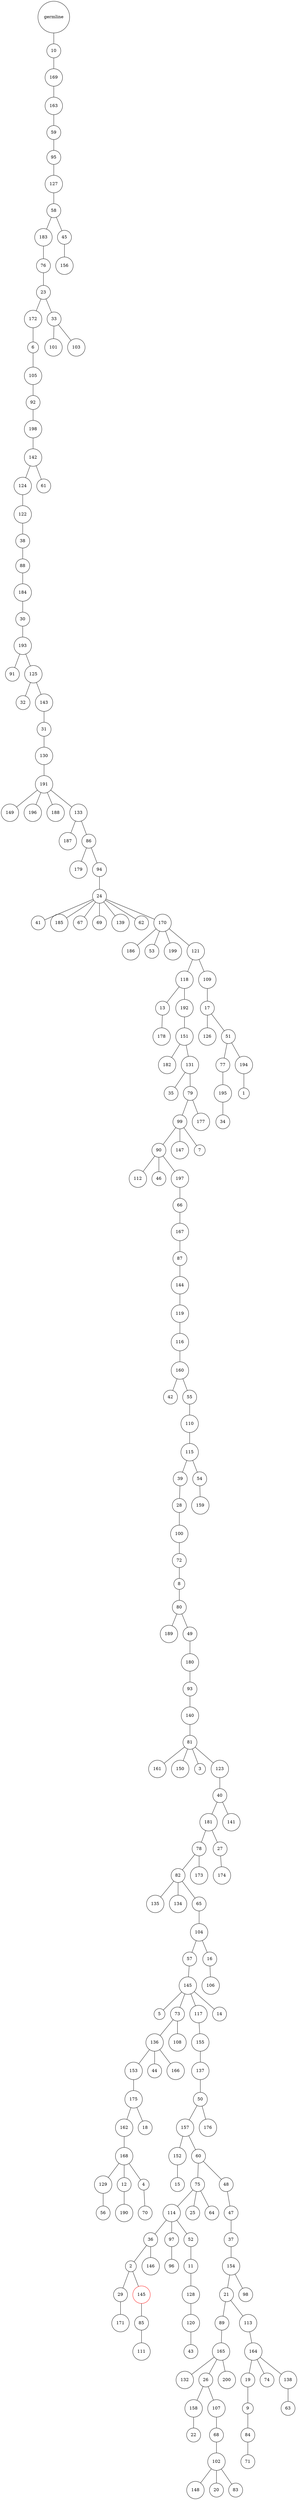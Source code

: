 graph {
	rankdir=UD;
	splines=line;
	node [shape=circle]
	"0x7fa77db48be0" [label="germline"];
	"0x7fa77db48c10" [label="10"];
	"0x7fa77db48be0" -- "0x7fa77db48c10" ;
	"0x7fa77db48c40" [label="169"];
	"0x7fa77db48c10" -- "0x7fa77db48c40" ;
	"0x7fa77db48c70" [label="163"];
	"0x7fa77db48c40" -- "0x7fa77db48c70" ;
	"0x7fa77db48ca0" [label="59"];
	"0x7fa77db48c70" -- "0x7fa77db48ca0" ;
	"0x7fa77db48cd0" [label="95"];
	"0x7fa77db48ca0" -- "0x7fa77db48cd0" ;
	"0x7fa77db48d00" [label="127"];
	"0x7fa77db48cd0" -- "0x7fa77db48d00" ;
	"0x7fa77db48d30" [label="58"];
	"0x7fa77db48d00" -- "0x7fa77db48d30" ;
	"0x7fa77db48d60" [label="183"];
	"0x7fa77db48d30" -- "0x7fa77db48d60" ;
	"0x7fa77db48d90" [label="76"];
	"0x7fa77db48d60" -- "0x7fa77db48d90" ;
	"0x7fa77db48dc0" [label="23"];
	"0x7fa77db48d90" -- "0x7fa77db48dc0" ;
	"0x7fa77db48df0" [label="172"];
	"0x7fa77db48dc0" -- "0x7fa77db48df0" ;
	"0x7fa77db48e20" [label="6"];
	"0x7fa77db48df0" -- "0x7fa77db48e20" ;
	"0x7fa77db48e50" [label="105"];
	"0x7fa77db48e20" -- "0x7fa77db48e50" ;
	"0x7fa77db48e80" [label="92"];
	"0x7fa77db48e50" -- "0x7fa77db48e80" ;
	"0x7fa77db48eb0" [label="198"];
	"0x7fa77db48e80" -- "0x7fa77db48eb0" ;
	"0x7fa77db48ee0" [label="142"];
	"0x7fa77db48eb0" -- "0x7fa77db48ee0" ;
	"0x7fa77db48f10" [label="124"];
	"0x7fa77db48ee0" -- "0x7fa77db48f10" ;
	"0x7fa77db48f40" [label="122"];
	"0x7fa77db48f10" -- "0x7fa77db48f40" ;
	"0x7fa77db48f70" [label="38"];
	"0x7fa77db48f40" -- "0x7fa77db48f70" ;
	"0x7fa77db48fa0" [label="88"];
	"0x7fa77db48f70" -- "0x7fa77db48fa0" ;
	"0x7fa77db48fd0" [label="184"];
	"0x7fa77db48fa0" -- "0x7fa77db48fd0" ;
	"0x7fa77db4a040" [label="30"];
	"0x7fa77db48fd0" -- "0x7fa77db4a040" ;
	"0x7fa77db4a070" [label="193"];
	"0x7fa77db4a040" -- "0x7fa77db4a070" ;
	"0x7fa77db4a0a0" [label="91"];
	"0x7fa77db4a070" -- "0x7fa77db4a0a0" ;
	"0x7fa77db4a0d0" [label="125"];
	"0x7fa77db4a070" -- "0x7fa77db4a0d0" ;
	"0x7fa77db4a100" [label="32"];
	"0x7fa77db4a0d0" -- "0x7fa77db4a100" ;
	"0x7fa77db4a130" [label="143"];
	"0x7fa77db4a0d0" -- "0x7fa77db4a130" ;
	"0x7fa77db4a160" [label="31"];
	"0x7fa77db4a130" -- "0x7fa77db4a160" ;
	"0x7fa77db4a190" [label="130"];
	"0x7fa77db4a160" -- "0x7fa77db4a190" ;
	"0x7fa77db4a1c0" [label="191"];
	"0x7fa77db4a190" -- "0x7fa77db4a1c0" ;
	"0x7fa77db4a1f0" [label="149"];
	"0x7fa77db4a1c0" -- "0x7fa77db4a1f0" ;
	"0x7fa77db4a220" [label="196"];
	"0x7fa77db4a1c0" -- "0x7fa77db4a220" ;
	"0x7fa77db4a250" [label="188"];
	"0x7fa77db4a1c0" -- "0x7fa77db4a250" ;
	"0x7fa77db4a280" [label="133"];
	"0x7fa77db4a1c0" -- "0x7fa77db4a280" ;
	"0x7fa77db4a2b0" [label="187"];
	"0x7fa77db4a280" -- "0x7fa77db4a2b0" ;
	"0x7fa77db4a2e0" [label="86"];
	"0x7fa77db4a280" -- "0x7fa77db4a2e0" ;
	"0x7fa77db4a310" [label="179"];
	"0x7fa77db4a2e0" -- "0x7fa77db4a310" ;
	"0x7fa77db4a340" [label="94"];
	"0x7fa77db4a2e0" -- "0x7fa77db4a340" ;
	"0x7fa77db4a370" [label="24"];
	"0x7fa77db4a340" -- "0x7fa77db4a370" ;
	"0x7fa77db4a3a0" [label="41"];
	"0x7fa77db4a370" -- "0x7fa77db4a3a0" ;
	"0x7fa77db4a3d0" [label="185"];
	"0x7fa77db4a370" -- "0x7fa77db4a3d0" ;
	"0x7fa77db4a400" [label="67"];
	"0x7fa77db4a370" -- "0x7fa77db4a400" ;
	"0x7fa77db4a430" [label="69"];
	"0x7fa77db4a370" -- "0x7fa77db4a430" ;
	"0x7fa77db4a460" [label="139"];
	"0x7fa77db4a370" -- "0x7fa77db4a460" ;
	"0x7fa77db4a490" [label="62"];
	"0x7fa77db4a370" -- "0x7fa77db4a490" ;
	"0x7fa77db4a4c0" [label="170"];
	"0x7fa77db4a370" -- "0x7fa77db4a4c0" ;
	"0x7fa77db4a4f0" [label="186"];
	"0x7fa77db4a4c0" -- "0x7fa77db4a4f0" ;
	"0x7fa77db4a520" [label="53"];
	"0x7fa77db4a4c0" -- "0x7fa77db4a520" ;
	"0x7fa77db4a550" [label="199"];
	"0x7fa77db4a4c0" -- "0x7fa77db4a550" ;
	"0x7fa77db4a580" [label="121"];
	"0x7fa77db4a4c0" -- "0x7fa77db4a580" ;
	"0x7fa77db4a5b0" [label="118"];
	"0x7fa77db4a580" -- "0x7fa77db4a5b0" ;
	"0x7fa77db4a5e0" [label="13"];
	"0x7fa77db4a5b0" -- "0x7fa77db4a5e0" ;
	"0x7fa77db4a610" [label="178"];
	"0x7fa77db4a5e0" -- "0x7fa77db4a610" ;
	"0x7fa77db4a640" [label="192"];
	"0x7fa77db4a5b0" -- "0x7fa77db4a640" ;
	"0x7fa77db4a670" [label="151"];
	"0x7fa77db4a640" -- "0x7fa77db4a670" ;
	"0x7fa77db4a6a0" [label="182"];
	"0x7fa77db4a670" -- "0x7fa77db4a6a0" ;
	"0x7fa77db4a6d0" [label="131"];
	"0x7fa77db4a670" -- "0x7fa77db4a6d0" ;
	"0x7fa77db4a700" [label="35"];
	"0x7fa77db4a6d0" -- "0x7fa77db4a700" ;
	"0x7fa77db4a730" [label="79"];
	"0x7fa77db4a6d0" -- "0x7fa77db4a730" ;
	"0x7fa77db4a760" [label="99"];
	"0x7fa77db4a730" -- "0x7fa77db4a760" ;
	"0x7fa77db4a790" [label="90"];
	"0x7fa77db4a760" -- "0x7fa77db4a790" ;
	"0x7fa77db4a7c0" [label="112"];
	"0x7fa77db4a790" -- "0x7fa77db4a7c0" ;
	"0x7fa77db4a7f0" [label="46"];
	"0x7fa77db4a790" -- "0x7fa77db4a7f0" ;
	"0x7fa77db4a820" [label="197"];
	"0x7fa77db4a790" -- "0x7fa77db4a820" ;
	"0x7fa77db4a850" [label="66"];
	"0x7fa77db4a820" -- "0x7fa77db4a850" ;
	"0x7fa77db4a880" [label="167"];
	"0x7fa77db4a850" -- "0x7fa77db4a880" ;
	"0x7fa77db4a8b0" [label="87"];
	"0x7fa77db4a880" -- "0x7fa77db4a8b0" ;
	"0x7fa77db4a8e0" [label="144"];
	"0x7fa77db4a8b0" -- "0x7fa77db4a8e0" ;
	"0x7fa77db4a910" [label="119"];
	"0x7fa77db4a8e0" -- "0x7fa77db4a910" ;
	"0x7fa77db4a940" [label="116"];
	"0x7fa77db4a910" -- "0x7fa77db4a940" ;
	"0x7fa77db4a970" [label="160"];
	"0x7fa77db4a940" -- "0x7fa77db4a970" ;
	"0x7fa77db4a9a0" [label="42"];
	"0x7fa77db4a970" -- "0x7fa77db4a9a0" ;
	"0x7fa77db4a9d0" [label="55"];
	"0x7fa77db4a970" -- "0x7fa77db4a9d0" ;
	"0x7fa77db4aa00" [label="110"];
	"0x7fa77db4a9d0" -- "0x7fa77db4aa00" ;
	"0x7fa77db4aa30" [label="115"];
	"0x7fa77db4aa00" -- "0x7fa77db4aa30" ;
	"0x7fa77db4aa60" [label="39"];
	"0x7fa77db4aa30" -- "0x7fa77db4aa60" ;
	"0x7fa77db4aa90" [label="28"];
	"0x7fa77db4aa60" -- "0x7fa77db4aa90" ;
	"0x7fa77db4aac0" [label="100"];
	"0x7fa77db4aa90" -- "0x7fa77db4aac0" ;
	"0x7fa77db4aaf0" [label="72"];
	"0x7fa77db4aac0" -- "0x7fa77db4aaf0" ;
	"0x7fa77db4ab20" [label="8"];
	"0x7fa77db4aaf0" -- "0x7fa77db4ab20" ;
	"0x7fa77db4ab50" [label="80"];
	"0x7fa77db4ab20" -- "0x7fa77db4ab50" ;
	"0x7fa77db4ab80" [label="189"];
	"0x7fa77db4ab50" -- "0x7fa77db4ab80" ;
	"0x7fa77db4abb0" [label="49"];
	"0x7fa77db4ab50" -- "0x7fa77db4abb0" ;
	"0x7fa77db4abe0" [label="180"];
	"0x7fa77db4abb0" -- "0x7fa77db4abe0" ;
	"0x7fa77db4ac10" [label="93"];
	"0x7fa77db4abe0" -- "0x7fa77db4ac10" ;
	"0x7fa77db4ac40" [label="140"];
	"0x7fa77db4ac10" -- "0x7fa77db4ac40" ;
	"0x7fa77db4ac70" [label="81"];
	"0x7fa77db4ac40" -- "0x7fa77db4ac70" ;
	"0x7fa77db4aca0" [label="161"];
	"0x7fa77db4ac70" -- "0x7fa77db4aca0" ;
	"0x7fa77db4acd0" [label="150"];
	"0x7fa77db4ac70" -- "0x7fa77db4acd0" ;
	"0x7fa77db4ad00" [label="3"];
	"0x7fa77db4ac70" -- "0x7fa77db4ad00" ;
	"0x7fa77db4ad30" [label="123"];
	"0x7fa77db4ac70" -- "0x7fa77db4ad30" ;
	"0x7fa77db4ad60" [label="40"];
	"0x7fa77db4ad30" -- "0x7fa77db4ad60" ;
	"0x7fa77db4ad90" [label="181"];
	"0x7fa77db4ad60" -- "0x7fa77db4ad90" ;
	"0x7fa77db4adc0" [label="78"];
	"0x7fa77db4ad90" -- "0x7fa77db4adc0" ;
	"0x7fa77db4adf0" [label="82"];
	"0x7fa77db4adc0" -- "0x7fa77db4adf0" ;
	"0x7fa77db4ae20" [label="135"];
	"0x7fa77db4adf0" -- "0x7fa77db4ae20" ;
	"0x7fa77db4ae50" [label="134"];
	"0x7fa77db4adf0" -- "0x7fa77db4ae50" ;
	"0x7fa77db4ae80" [label="65"];
	"0x7fa77db4adf0" -- "0x7fa77db4ae80" ;
	"0x7fa77db4aeb0" [label="104"];
	"0x7fa77db4ae80" -- "0x7fa77db4aeb0" ;
	"0x7fa77db4aee0" [label="57"];
	"0x7fa77db4aeb0" -- "0x7fa77db4aee0" ;
	"0x7fa77db4af10" [label="145"];
	"0x7fa77db4aee0" -- "0x7fa77db4af10" ;
	"0x7fa77db4af40" [label="5"];
	"0x7fa77db4af10" -- "0x7fa77db4af40" ;
	"0x7fa77db4af70" [label="73"];
	"0x7fa77db4af10" -- "0x7fa77db4af70" ;
	"0x7fa77db4afa0" [label="136"];
	"0x7fa77db4af70" -- "0x7fa77db4afa0" ;
	"0x7fa77db4afd0" [label="153"];
	"0x7fa77db4afa0" -- "0x7fa77db4afd0" ;
	"0x7fa77db4e040" [label="175"];
	"0x7fa77db4afd0" -- "0x7fa77db4e040" ;
	"0x7fa77db4e070" [label="162"];
	"0x7fa77db4e040" -- "0x7fa77db4e070" ;
	"0x7fa77db4e0a0" [label="168"];
	"0x7fa77db4e070" -- "0x7fa77db4e0a0" ;
	"0x7fa77db4e0d0" [label="129"];
	"0x7fa77db4e0a0" -- "0x7fa77db4e0d0" ;
	"0x7fa77db4e100" [label="56"];
	"0x7fa77db4e0d0" -- "0x7fa77db4e100" ;
	"0x7fa77db4e130" [label="12"];
	"0x7fa77db4e0a0" -- "0x7fa77db4e130" ;
	"0x7fa77db4e160" [label="190"];
	"0x7fa77db4e130" -- "0x7fa77db4e160" ;
	"0x7fa77db4e190" [label="4"];
	"0x7fa77db4e0a0" -- "0x7fa77db4e190" ;
	"0x7fa77db4e1c0" [label="70"];
	"0x7fa77db4e190" -- "0x7fa77db4e1c0" ;
	"0x7fa77db4e1f0" [label="18"];
	"0x7fa77db4e040" -- "0x7fa77db4e1f0" ;
	"0x7fa77db4e220" [label="44"];
	"0x7fa77db4afa0" -- "0x7fa77db4e220" ;
	"0x7fa77db4e250" [label="166"];
	"0x7fa77db4afa0" -- "0x7fa77db4e250" ;
	"0x7fa77db4e280" [label="108"];
	"0x7fa77db4af70" -- "0x7fa77db4e280" ;
	"0x7fa77db4e2b0" [label="117"];
	"0x7fa77db4af10" -- "0x7fa77db4e2b0" ;
	"0x7fa77db4e2e0" [label="155"];
	"0x7fa77db4e2b0" -- "0x7fa77db4e2e0" ;
	"0x7fa77db4e310" [label="137"];
	"0x7fa77db4e2e0" -- "0x7fa77db4e310" ;
	"0x7fa77db4e340" [label="50"];
	"0x7fa77db4e310" -- "0x7fa77db4e340" ;
	"0x7fa77db4e370" [label="157"];
	"0x7fa77db4e340" -- "0x7fa77db4e370" ;
	"0x7fa77db4e3a0" [label="152"];
	"0x7fa77db4e370" -- "0x7fa77db4e3a0" ;
	"0x7fa77db4e3d0" [label="15"];
	"0x7fa77db4e3a0" -- "0x7fa77db4e3d0" ;
	"0x7fa77db4e400" [label="60"];
	"0x7fa77db4e370" -- "0x7fa77db4e400" ;
	"0x7fa77db4e430" [label="75"];
	"0x7fa77db4e400" -- "0x7fa77db4e430" ;
	"0x7fa77db4e460" [label="114"];
	"0x7fa77db4e430" -- "0x7fa77db4e460" ;
	"0x7fa77db4e490" [label="36"];
	"0x7fa77db4e460" -- "0x7fa77db4e490" ;
	"0x7fa77db4e4c0" [label="2"];
	"0x7fa77db4e490" -- "0x7fa77db4e4c0" ;
	"0x7fa77db4e4f0" [label="29"];
	"0x7fa77db4e4c0" -- "0x7fa77db4e4f0" ;
	"0x7fa77db4e520" [label="171"];
	"0x7fa77db4e4f0" -- "0x7fa77db4e520" ;
	"0x7fa77db4e550" [label="145",color="red"];
	"0x7fa77db4e4c0" -- "0x7fa77db4e550" ;
	"0x7fa77db4e580" [label="85"];
	"0x7fa77db4e550" -- "0x7fa77db4e580" ;
	"0x7fa77db4e5b0" [label="111"];
	"0x7fa77db4e580" -- "0x7fa77db4e5b0" ;
	"0x7fa77db4e5e0" [label="146"];
	"0x7fa77db4e490" -- "0x7fa77db4e5e0" ;
	"0x7fa77db4e610" [label="97"];
	"0x7fa77db4e460" -- "0x7fa77db4e610" ;
	"0x7fa77db4e640" [label="96"];
	"0x7fa77db4e610" -- "0x7fa77db4e640" ;
	"0x7fa77db4e670" [label="52"];
	"0x7fa77db4e460" -- "0x7fa77db4e670" ;
	"0x7fa77db4e6a0" [label="11"];
	"0x7fa77db4e670" -- "0x7fa77db4e6a0" ;
	"0x7fa77db4e6d0" [label="128"];
	"0x7fa77db4e6a0" -- "0x7fa77db4e6d0" ;
	"0x7fa77db4e700" [label="120"];
	"0x7fa77db4e6d0" -- "0x7fa77db4e700" ;
	"0x7fa77db4e730" [label="43"];
	"0x7fa77db4e700" -- "0x7fa77db4e730" ;
	"0x7fa77db4e760" [label="25"];
	"0x7fa77db4e430" -- "0x7fa77db4e760" ;
	"0x7fa77db4e790" [label="64"];
	"0x7fa77db4e430" -- "0x7fa77db4e790" ;
	"0x7fa77db4e7c0" [label="48"];
	"0x7fa77db4e400" -- "0x7fa77db4e7c0" ;
	"0x7fa77db4e7f0" [label="47"];
	"0x7fa77db4e7c0" -- "0x7fa77db4e7f0" ;
	"0x7fa77db4e820" [label="37"];
	"0x7fa77db4e7f0" -- "0x7fa77db4e820" ;
	"0x7fa77db4e850" [label="154"];
	"0x7fa77db4e820" -- "0x7fa77db4e850" ;
	"0x7fa77db4e880" [label="21"];
	"0x7fa77db4e850" -- "0x7fa77db4e880" ;
	"0x7fa77db4e8b0" [label="89"];
	"0x7fa77db4e880" -- "0x7fa77db4e8b0" ;
	"0x7fa77db4e8e0" [label="165"];
	"0x7fa77db4e8b0" -- "0x7fa77db4e8e0" ;
	"0x7fa77db4e910" [label="132"];
	"0x7fa77db4e8e0" -- "0x7fa77db4e910" ;
	"0x7fa77db4e940" [label="26"];
	"0x7fa77db4e8e0" -- "0x7fa77db4e940" ;
	"0x7fa77db4e970" [label="158"];
	"0x7fa77db4e940" -- "0x7fa77db4e970" ;
	"0x7fa77db4e9a0" [label="22"];
	"0x7fa77db4e970" -- "0x7fa77db4e9a0" ;
	"0x7fa77db4e9d0" [label="107"];
	"0x7fa77db4e940" -- "0x7fa77db4e9d0" ;
	"0x7fa77db4ea00" [label="68"];
	"0x7fa77db4e9d0" -- "0x7fa77db4ea00" ;
	"0x7fa77db4ea30" [label="102"];
	"0x7fa77db4ea00" -- "0x7fa77db4ea30" ;
	"0x7fa77db4ea60" [label="148"];
	"0x7fa77db4ea30" -- "0x7fa77db4ea60" ;
	"0x7fa77db4ea90" [label="20"];
	"0x7fa77db4ea30" -- "0x7fa77db4ea90" ;
	"0x7fa77db4eac0" [label="83"];
	"0x7fa77db4ea30" -- "0x7fa77db4eac0" ;
	"0x7fa77db4eaf0" [label="200"];
	"0x7fa77db4e8e0" -- "0x7fa77db4eaf0" ;
	"0x7fa77db4eb20" [label="113"];
	"0x7fa77db4e880" -- "0x7fa77db4eb20" ;
	"0x7fa77db4eb50" [label="164"];
	"0x7fa77db4eb20" -- "0x7fa77db4eb50" ;
	"0x7fa77db4eb80" [label="19"];
	"0x7fa77db4eb50" -- "0x7fa77db4eb80" ;
	"0x7fa77db4ebb0" [label="9"];
	"0x7fa77db4eb80" -- "0x7fa77db4ebb0" ;
	"0x7fa77db4ebe0" [label="84"];
	"0x7fa77db4ebb0" -- "0x7fa77db4ebe0" ;
	"0x7fa77db4ec10" [label="71"];
	"0x7fa77db4ebe0" -- "0x7fa77db4ec10" ;
	"0x7fa77db4ec40" [label="74"];
	"0x7fa77db4eb50" -- "0x7fa77db4ec40" ;
	"0x7fa77db4ec70" [label="138"];
	"0x7fa77db4eb50" -- "0x7fa77db4ec70" ;
	"0x7fa77db4eca0" [label="63"];
	"0x7fa77db4ec70" -- "0x7fa77db4eca0" ;
	"0x7fa77db4ecd0" [label="98"];
	"0x7fa77db4e850" -- "0x7fa77db4ecd0" ;
	"0x7fa77db4ed00" [label="176"];
	"0x7fa77db4e340" -- "0x7fa77db4ed00" ;
	"0x7fa77db4ed30" [label="14"];
	"0x7fa77db4af10" -- "0x7fa77db4ed30" ;
	"0x7fa77db4ed60" [label="16"];
	"0x7fa77db4aeb0" -- "0x7fa77db4ed60" ;
	"0x7fa77db4ed90" [label="106"];
	"0x7fa77db4ed60" -- "0x7fa77db4ed90" ;
	"0x7fa77db4edc0" [label="173"];
	"0x7fa77db4adc0" -- "0x7fa77db4edc0" ;
	"0x7fa77db4edf0" [label="27"];
	"0x7fa77db4ad90" -- "0x7fa77db4edf0" ;
	"0x7fa77db4ee20" [label="174"];
	"0x7fa77db4edf0" -- "0x7fa77db4ee20" ;
	"0x7fa77db4ee50" [label="141"];
	"0x7fa77db4ad60" -- "0x7fa77db4ee50" ;
	"0x7fa77db4ee80" [label="54"];
	"0x7fa77db4aa30" -- "0x7fa77db4ee80" ;
	"0x7fa77db4eeb0" [label="159"];
	"0x7fa77db4ee80" -- "0x7fa77db4eeb0" ;
	"0x7fa77db4eee0" [label="147"];
	"0x7fa77db4a760" -- "0x7fa77db4eee0" ;
	"0x7fa77db4ef10" [label="7"];
	"0x7fa77db4a760" -- "0x7fa77db4ef10" ;
	"0x7fa77db4ef40" [label="177"];
	"0x7fa77db4a730" -- "0x7fa77db4ef40" ;
	"0x7fa77db4ef70" [label="109"];
	"0x7fa77db4a580" -- "0x7fa77db4ef70" ;
	"0x7fa77db4efa0" [label="17"];
	"0x7fa77db4ef70" -- "0x7fa77db4efa0" ;
	"0x7fa77db4efd0" [label="126"];
	"0x7fa77db4efa0" -- "0x7fa77db4efd0" ;
	"0x7fa77dae5040" [label="51"];
	"0x7fa77db4efa0" -- "0x7fa77dae5040" ;
	"0x7fa77dae5070" [label="77"];
	"0x7fa77dae5040" -- "0x7fa77dae5070" ;
	"0x7fa77dae50a0" [label="195"];
	"0x7fa77dae5070" -- "0x7fa77dae50a0" ;
	"0x7fa77dae50d0" [label="34"];
	"0x7fa77dae50a0" -- "0x7fa77dae50d0" ;
	"0x7fa77dae5100" [label="194"];
	"0x7fa77dae5040" -- "0x7fa77dae5100" ;
	"0x7fa77dae5130" [label="1"];
	"0x7fa77dae5100" -- "0x7fa77dae5130" ;
	"0x7fa77dae5160" [label="61"];
	"0x7fa77db48ee0" -- "0x7fa77dae5160" ;
	"0x7fa77dae5190" [label="33"];
	"0x7fa77db48dc0" -- "0x7fa77dae5190" ;
	"0x7fa77dae51c0" [label="101"];
	"0x7fa77dae5190" -- "0x7fa77dae51c0" ;
	"0x7fa77dae51f0" [label="103"];
	"0x7fa77dae5190" -- "0x7fa77dae51f0" ;
	"0x7fa77dae5220" [label="45"];
	"0x7fa77db48d30" -- "0x7fa77dae5220" ;
	"0x7fa77dae5250" [label="156"];
	"0x7fa77dae5220" -- "0x7fa77dae5250" ;
}
